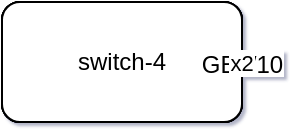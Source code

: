 <mxfile compressed="false" type="device">
    <diagram id="Page-1" name="Page-1">
      <mxGraphModel arrows="1" connect="1" dx="1360" dy="864" fold="1" grid="1" gridSize="10" guides="1" math="0" page="1" pageHeight="1169" pageScale="1" pageWidth="827" shadow="1" tooltips="1">
        <root>
          <mxCell id="0" />   
          <mxCell id="1" parent="0" />
        <object bottom_label="cisco WS-C6509" id="switch-1" label="switch-1" top_label="10.1.1.1">
      <mxCell parent="1" style="rounded=1;whiteSpace=wrap;html=1;" vertex="1">
          <mxGeometry as="geometry" height="60" width="120" x="200" y="150" />
      </mxCell>
    </object><object bottom_label="cisco WS-C6509" id="switch-2" label="switch-2" top_label="10.2.2.2">
      <mxCell parent="1" style="rounded=1;whiteSpace=wrap;html=1;" vertex="1">
          <mxGeometry as="geometry" height="60" width="120" x="200" y="150" />
      </mxCell>
    </object><object bottom_label="cisco WS-C3560-48TS" id="switch-3" label="switch-3" top_label="10.3.3.3">
      <mxCell parent="1" style="rounded=1;whiteSpace=wrap;html=1;" vertex="1">
          <mxGeometry as="geometry" height="60" width="120" x="200" y="150" />
      </mxCell>
    </object><object bottom_label="cisco WS-C3560-48TS" id="switch-4" label="switch-4" top_label="10.4.4.4">
      <mxCell parent="1" style="rounded=1;whiteSpace=wrap;html=1;" vertex="1">
          <mxGeometry as="geometry" height="60" width="120" x="200" y="150" />
      </mxCell>
    </object><mxCell connectable="0" id="9ab0f2fa13ae7f93a0a578f943ab7903-src" parent="9ab0f2fa13ae7f93a0a578f943ab7903" style="labelBackgroundColor=#ffffff;;" value="GE1/1" vertex="1">
      <mxGeometry as="geometry" relative="1" x="-0.5">
        <mxPoint as="offset" />
      </mxGeometry>
    </mxCell><mxCell connectable="0" id="9ab0f2fa13ae7f93a0a578f943ab7903-trgt" parent="9ab0f2fa13ae7f93a0a578f943ab7903" style="labelBackgroundColor=#ffffff;;" value="GE0/1" vertex="1">
      <mxGeometry as="geometry" relative="-1" x="0.5">
        <mxPoint as="offset" />
      </mxGeometry>
    </mxCell><object description="{&#10;    &quot;switch-1:GE1/1&quot;: {&#10;        &quot;description&quot;: &quot;switch-3:Gi0/1&quot;,&#10;        &quot;is_l2&quot;: true,&#10;        &quot;l2_mode&quot;: &quot;trunk&quot;,&#10;        &quot;lag_id&quot;: &quot;11&quot;,&#10;        &quot;lag_mode&quot;: &quot;active&quot;,&#10;        &quot;mtu&quot;: &quot;9216&quot;,&#10;        &quot;trunk_vlans&quot;: &quot;101&quot;&#10;    },&#10;    &quot;switch-3:GE0/1&quot;: {}&#10;}" id="9ab0f2fa13ae7f93a0a578f943ab7903" label="" source="switch-1" src_label="GE1/1" target="switch-3" trgt_label="GE0/1">
      <mxCell edge="1" parent="1" source="switch-1" style="endArrow=none;" target="switch-3">
          <mxGeometry as="geometry" relative="1" />
      </mxCell>
    </object><mxCell connectable="0" id="f934e0e2e2ac1819699a53688126ed8f-src" parent="f934e0e2e2ac1819699a53688126ed8f" style="labelBackgroundColor=#ffffff;;" value="GE1/2" vertex="1">
      <mxGeometry as="geometry" relative="1" x="-0.5">
        <mxPoint as="offset" />
      </mxGeometry>
    </mxCell><mxCell connectable="0" id="f934e0e2e2ac1819699a53688126ed8f-trgt" parent="f934e0e2e2ac1819699a53688126ed8f" style="labelBackgroundColor=#ffffff;;" value="GE0/10" vertex="1">
      <mxGeometry as="geometry" relative="-1" x="0.5">
        <mxPoint as="offset" />
      </mxGeometry>
    </mxCell><object description="{&#10;    &quot;switch-1:GE1/2&quot;: {&#10;        &quot;description&quot;: &quot;SW4 Routing Peering&quot;,&#10;        &quot;ip&quot;: &quot;10.0.0.1 255.255.255.0&quot;,&#10;        &quot;vrf&quot;: &quot;VRF1&quot;&#10;    },&#10;    &quot;switch-4:GE0/10&quot;: {}&#10;}" id="f934e0e2e2ac1819699a53688126ed8f" label="" source="switch-1" src_label="GE1/2" target="switch-4" trgt_label="GE0/10">
      <mxCell edge="1" parent="1" source="switch-1" style="endArrow=none;" target="switch-4">
          <mxGeometry as="geometry" relative="1" />
      </mxCell>
    </object><object description="{&#10;    &quot;grouped_links&quot;: {&#10;        &quot;switch-1:GE4/6&quot;: &quot;switch-2:GE1/5&quot;,&#10;        &quot;switch-1:GE4/7&quot;: &quot;switch-2:GE1/6&quot;&#10;    },&#10;    &quot;link-1&quot;: {&#10;        &quot;switch-1:GE4/6&quot;: {&#10;            &quot;description&quot;: &quot;switch-2: trunk&quot;,&#10;            &quot;is_l2&quot;: true,&#10;            &quot;l2_mode&quot;: &quot;trunk&quot;,&#10;            &quot;lag_id&quot;: &quot;3&quot;,&#10;            &quot;lag_mode&quot;: &quot;active&quot;,&#10;            &quot;trunk_vlans&quot;: &quot;200,201,202,203,204,205&quot;&#10;        },&#10;        &quot;switch-2:GE1/5&quot;: {&#10;            &quot;description&quot;: &quot;switch-1: trunk&quot;,&#10;            &quot;is_l2&quot;: true,&#10;            &quot;l2_mode&quot;: &quot;trunk&quot;,&#10;            &quot;lag_id&quot;: &quot;3&quot;,&#10;            &quot;lag_mode&quot;: &quot;active&quot;,&#10;            &quot;trunk_vlans&quot;: &quot;200,201,202,203,204,205&quot;&#10;        }&#10;    },&#10;    &quot;link-2&quot;: {&#10;        &quot;switch-1:GE4/7&quot;: {&#10;            &quot;description&quot;: &quot;switch-2: trunk&quot;,&#10;            &quot;is_l2&quot;: true,&#10;            &quot;l2_mode&quot;: &quot;trunk&quot;,&#10;            &quot;lag_id&quot;: &quot;3&quot;,&#10;            &quot;lag_mode&quot;: &quot;active&quot;,&#10;            &quot;trunk_vlans&quot;: &quot;200,201,202,203,204,205&quot;&#10;        },&#10;        &quot;switch-2:GE1/6&quot;: {&#10;            &quot;description&quot;: &quot;switch-1: trunk&quot;,&#10;            &quot;is_l2&quot;: true,&#10;            &quot;l2_mode&quot;: &quot;trunk&quot;,&#10;            &quot;lag_id&quot;: &quot;3&quot;,&#10;            &quot;lag_mode&quot;: &quot;active&quot;,&#10;            &quot;trunk_vlans&quot;: &quot;200,201,202,203,204,205&quot;&#10;        }&#10;    }&#10;}" id="5e3ff9a3c7ed75ffea0584c7e2cba6f9" label="x2" source="switch-1" target="switch-2">
      <mxCell edge="1" parent="1" source="switch-1" style="endArrow=none;" target="switch-2">
          <mxGeometry as="geometry" relative="1" />
      </mxCell>
    </object></root>
      </mxGraphModel>
    </diagram></mxfile>